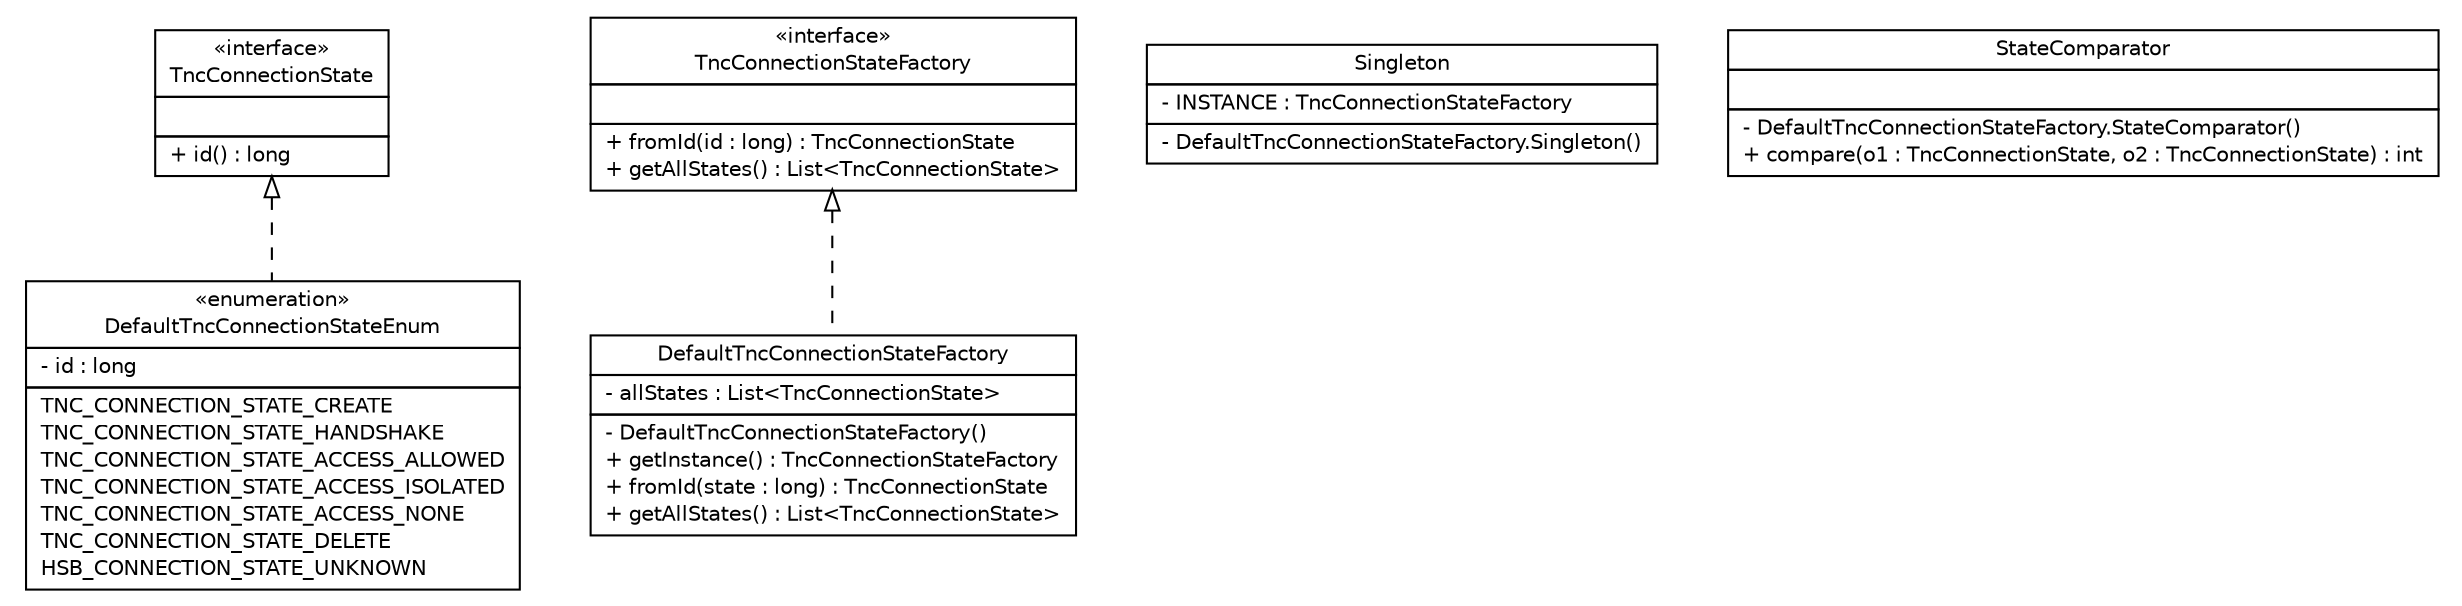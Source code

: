 #!/usr/local/bin/dot
#
# Class diagram 
# Generated by UMLGraph version R5_6 (http://www.umlgraph.org/)
#

digraph G {
	edge [fontname="Helvetica",fontsize=10,labelfontname="Helvetica",labelfontsize=10];
	node [fontname="Helvetica",fontsize=10,shape=plaintext];
	nodesep=0.25;
	ranksep=0.5;
	// de.hsbremen.tc.tnc.connection.DefaultTncConnectionStateEnum
	c32 [label=<<table title="de.hsbremen.tc.tnc.connection.DefaultTncConnectionStateEnum" border="0" cellborder="1" cellspacing="0" cellpadding="2" port="p" href="./DefaultTncConnectionStateEnum.html">
		<tr><td><table border="0" cellspacing="0" cellpadding="1">
<tr><td align="center" balign="center"> &#171;enumeration&#187; </td></tr>
<tr><td align="center" balign="center"> DefaultTncConnectionStateEnum </td></tr>
		</table></td></tr>
		<tr><td><table border="0" cellspacing="0" cellpadding="1">
<tr><td align="left" balign="left"> - id : long </td></tr>
		</table></td></tr>
		<tr><td><table border="0" cellspacing="0" cellpadding="1">
<tr><td align="left" balign="left"> TNC_CONNECTION_STATE_CREATE </td></tr>
<tr><td align="left" balign="left"> TNC_CONNECTION_STATE_HANDSHAKE </td></tr>
<tr><td align="left" balign="left"> TNC_CONNECTION_STATE_ACCESS_ALLOWED </td></tr>
<tr><td align="left" balign="left"> TNC_CONNECTION_STATE_ACCESS_ISOLATED </td></tr>
<tr><td align="left" balign="left"> TNC_CONNECTION_STATE_ACCESS_NONE </td></tr>
<tr><td align="left" balign="left"> TNC_CONNECTION_STATE_DELETE </td></tr>
<tr><td align="left" balign="left"> HSB_CONNECTION_STATE_UNKNOWN </td></tr>
		</table></td></tr>
		</table>>, URL="./DefaultTncConnectionStateEnum.html", fontname="Helvetica", fontcolor="black", fontsize=10.0];
	// de.hsbremen.tc.tnc.connection.TncConnectionState
	c33 [label=<<table title="de.hsbremen.tc.tnc.connection.TncConnectionState" border="0" cellborder="1" cellspacing="0" cellpadding="2" port="p" href="./TncConnectionState.html">
		<tr><td><table border="0" cellspacing="0" cellpadding="1">
<tr><td align="center" balign="center"> &#171;interface&#187; </td></tr>
<tr><td align="center" balign="center"> TncConnectionState </td></tr>
		</table></td></tr>
		<tr><td><table border="0" cellspacing="0" cellpadding="1">
<tr><td align="left" balign="left">  </td></tr>
		</table></td></tr>
		<tr><td><table border="0" cellspacing="0" cellpadding="1">
<tr><td align="left" balign="left"> + id() : long </td></tr>
		</table></td></tr>
		</table>>, URL="./TncConnectionState.html", fontname="Helvetica", fontcolor="black", fontsize=10.0];
	// de.hsbremen.tc.tnc.connection.TncConnectionStateFactory
	c34 [label=<<table title="de.hsbremen.tc.tnc.connection.TncConnectionStateFactory" border="0" cellborder="1" cellspacing="0" cellpadding="2" port="p" href="./TncConnectionStateFactory.html">
		<tr><td><table border="0" cellspacing="0" cellpadding="1">
<tr><td align="center" balign="center"> &#171;interface&#187; </td></tr>
<tr><td align="center" balign="center"> TncConnectionStateFactory </td></tr>
		</table></td></tr>
		<tr><td><table border="0" cellspacing="0" cellpadding="1">
<tr><td align="left" balign="left">  </td></tr>
		</table></td></tr>
		<tr><td><table border="0" cellspacing="0" cellpadding="1">
<tr><td align="left" balign="left"> + fromId(id : long) : TncConnectionState </td></tr>
<tr><td align="left" balign="left"> + getAllStates() : List&lt;TncConnectionState&gt; </td></tr>
		</table></td></tr>
		</table>>, URL="./TncConnectionStateFactory.html", fontname="Helvetica", fontcolor="black", fontsize=10.0];
	// de.hsbremen.tc.tnc.connection.DefaultTncConnectionStateFactory
	c35 [label=<<table title="de.hsbremen.tc.tnc.connection.DefaultTncConnectionStateFactory" border="0" cellborder="1" cellspacing="0" cellpadding="2" port="p" href="./DefaultTncConnectionStateFactory.html">
		<tr><td><table border="0" cellspacing="0" cellpadding="1">
<tr><td align="center" balign="center"> DefaultTncConnectionStateFactory </td></tr>
		</table></td></tr>
		<tr><td><table border="0" cellspacing="0" cellpadding="1">
<tr><td align="left" balign="left"> - allStates : List&lt;TncConnectionState&gt; </td></tr>
		</table></td></tr>
		<tr><td><table border="0" cellspacing="0" cellpadding="1">
<tr><td align="left" balign="left"> - DefaultTncConnectionStateFactory() </td></tr>
<tr><td align="left" balign="left"> + getInstance() : TncConnectionStateFactory </td></tr>
<tr><td align="left" balign="left"> + fromId(state : long) : TncConnectionState </td></tr>
<tr><td align="left" balign="left"> + getAllStates() : List&lt;TncConnectionState&gt; </td></tr>
		</table></td></tr>
		</table>>, URL="./DefaultTncConnectionStateFactory.html", fontname="Helvetica", fontcolor="black", fontsize=10.0];
	// de.hsbremen.tc.tnc.connection.DefaultTncConnectionStateFactory.Singleton
	c36 [label=<<table title="de.hsbremen.tc.tnc.connection.DefaultTncConnectionStateFactory.Singleton" border="0" cellborder="1" cellspacing="0" cellpadding="2" port="p" href="./DefaultTncConnectionStateFactory.Singleton.html">
		<tr><td><table border="0" cellspacing="0" cellpadding="1">
<tr><td align="center" balign="center"> Singleton </td></tr>
		</table></td></tr>
		<tr><td><table border="0" cellspacing="0" cellpadding="1">
<tr><td align="left" balign="left"> - INSTANCE : TncConnectionStateFactory </td></tr>
		</table></td></tr>
		<tr><td><table border="0" cellspacing="0" cellpadding="1">
<tr><td align="left" balign="left"> - DefaultTncConnectionStateFactory.Singleton() </td></tr>
		</table></td></tr>
		</table>>, URL="./DefaultTncConnectionStateFactory.Singleton.html", fontname="Helvetica", fontcolor="black", fontsize=10.0];
	// de.hsbremen.tc.tnc.connection.DefaultTncConnectionStateFactory.StateComparator
	c37 [label=<<table title="de.hsbremen.tc.tnc.connection.DefaultTncConnectionStateFactory.StateComparator" border="0" cellborder="1" cellspacing="0" cellpadding="2" port="p" href="./DefaultTncConnectionStateFactory.StateComparator.html">
		<tr><td><table border="0" cellspacing="0" cellpadding="1">
<tr><td align="center" balign="center"> StateComparator </td></tr>
		</table></td></tr>
		<tr><td><table border="0" cellspacing="0" cellpadding="1">
<tr><td align="left" balign="left">  </td></tr>
		</table></td></tr>
		<tr><td><table border="0" cellspacing="0" cellpadding="1">
<tr><td align="left" balign="left"> - DefaultTncConnectionStateFactory.StateComparator() </td></tr>
<tr><td align="left" balign="left"> + compare(o1 : TncConnectionState, o2 : TncConnectionState) : int </td></tr>
		</table></td></tr>
		</table>>, URL="./DefaultTncConnectionStateFactory.StateComparator.html", fontname="Helvetica", fontcolor="black", fontsize=10.0];
	//de.hsbremen.tc.tnc.connection.DefaultTncConnectionStateEnum implements de.hsbremen.tc.tnc.connection.TncConnectionState
	c33:p -> c32:p [dir=back,arrowtail=empty,style=dashed];
	//de.hsbremen.tc.tnc.connection.DefaultTncConnectionStateFactory implements de.hsbremen.tc.tnc.connection.TncConnectionStateFactory
	c34:p -> c35:p [dir=back,arrowtail=empty,style=dashed];
}

